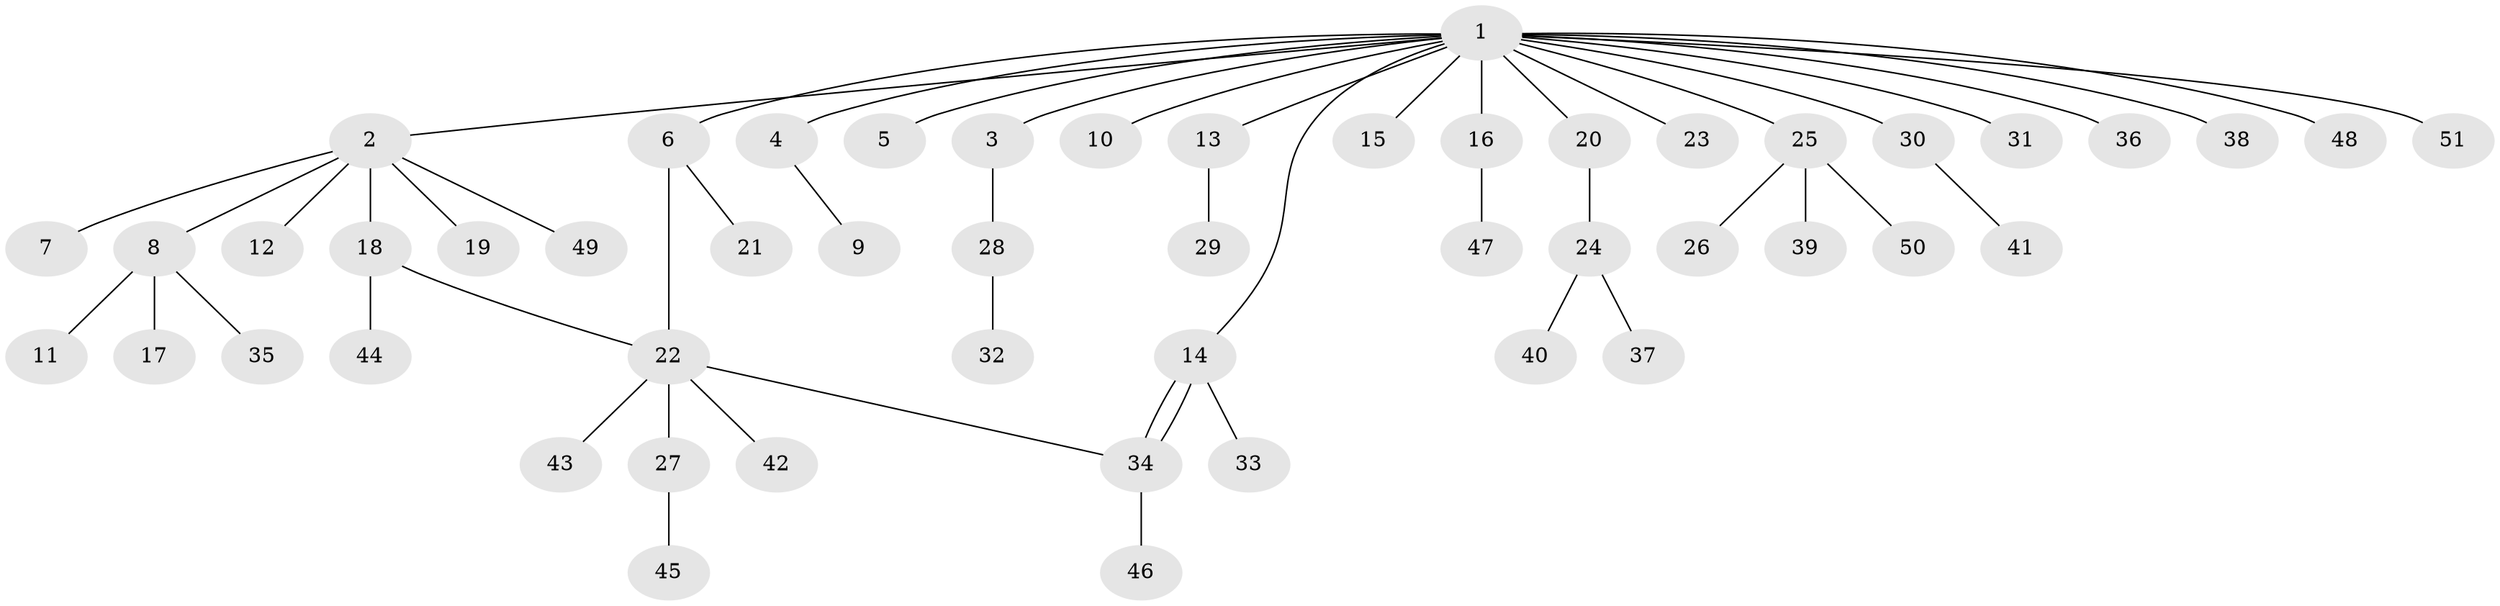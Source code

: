 // Generated by graph-tools (version 1.1) at 2025/26/03/09/25 03:26:09]
// undirected, 51 vertices, 53 edges
graph export_dot {
graph [start="1"]
  node [color=gray90,style=filled];
  1;
  2;
  3;
  4;
  5;
  6;
  7;
  8;
  9;
  10;
  11;
  12;
  13;
  14;
  15;
  16;
  17;
  18;
  19;
  20;
  21;
  22;
  23;
  24;
  25;
  26;
  27;
  28;
  29;
  30;
  31;
  32;
  33;
  34;
  35;
  36;
  37;
  38;
  39;
  40;
  41;
  42;
  43;
  44;
  45;
  46;
  47;
  48;
  49;
  50;
  51;
  1 -- 2;
  1 -- 3;
  1 -- 4;
  1 -- 5;
  1 -- 6;
  1 -- 10;
  1 -- 13;
  1 -- 14;
  1 -- 15;
  1 -- 16;
  1 -- 20;
  1 -- 23;
  1 -- 25;
  1 -- 30;
  1 -- 31;
  1 -- 36;
  1 -- 38;
  1 -- 48;
  1 -- 51;
  2 -- 7;
  2 -- 8;
  2 -- 12;
  2 -- 18;
  2 -- 19;
  2 -- 49;
  3 -- 28;
  4 -- 9;
  6 -- 21;
  6 -- 22;
  8 -- 11;
  8 -- 17;
  8 -- 35;
  13 -- 29;
  14 -- 33;
  14 -- 34;
  14 -- 34;
  16 -- 47;
  18 -- 22;
  18 -- 44;
  20 -- 24;
  22 -- 27;
  22 -- 34;
  22 -- 42;
  22 -- 43;
  24 -- 37;
  24 -- 40;
  25 -- 26;
  25 -- 39;
  25 -- 50;
  27 -- 45;
  28 -- 32;
  30 -- 41;
  34 -- 46;
}
